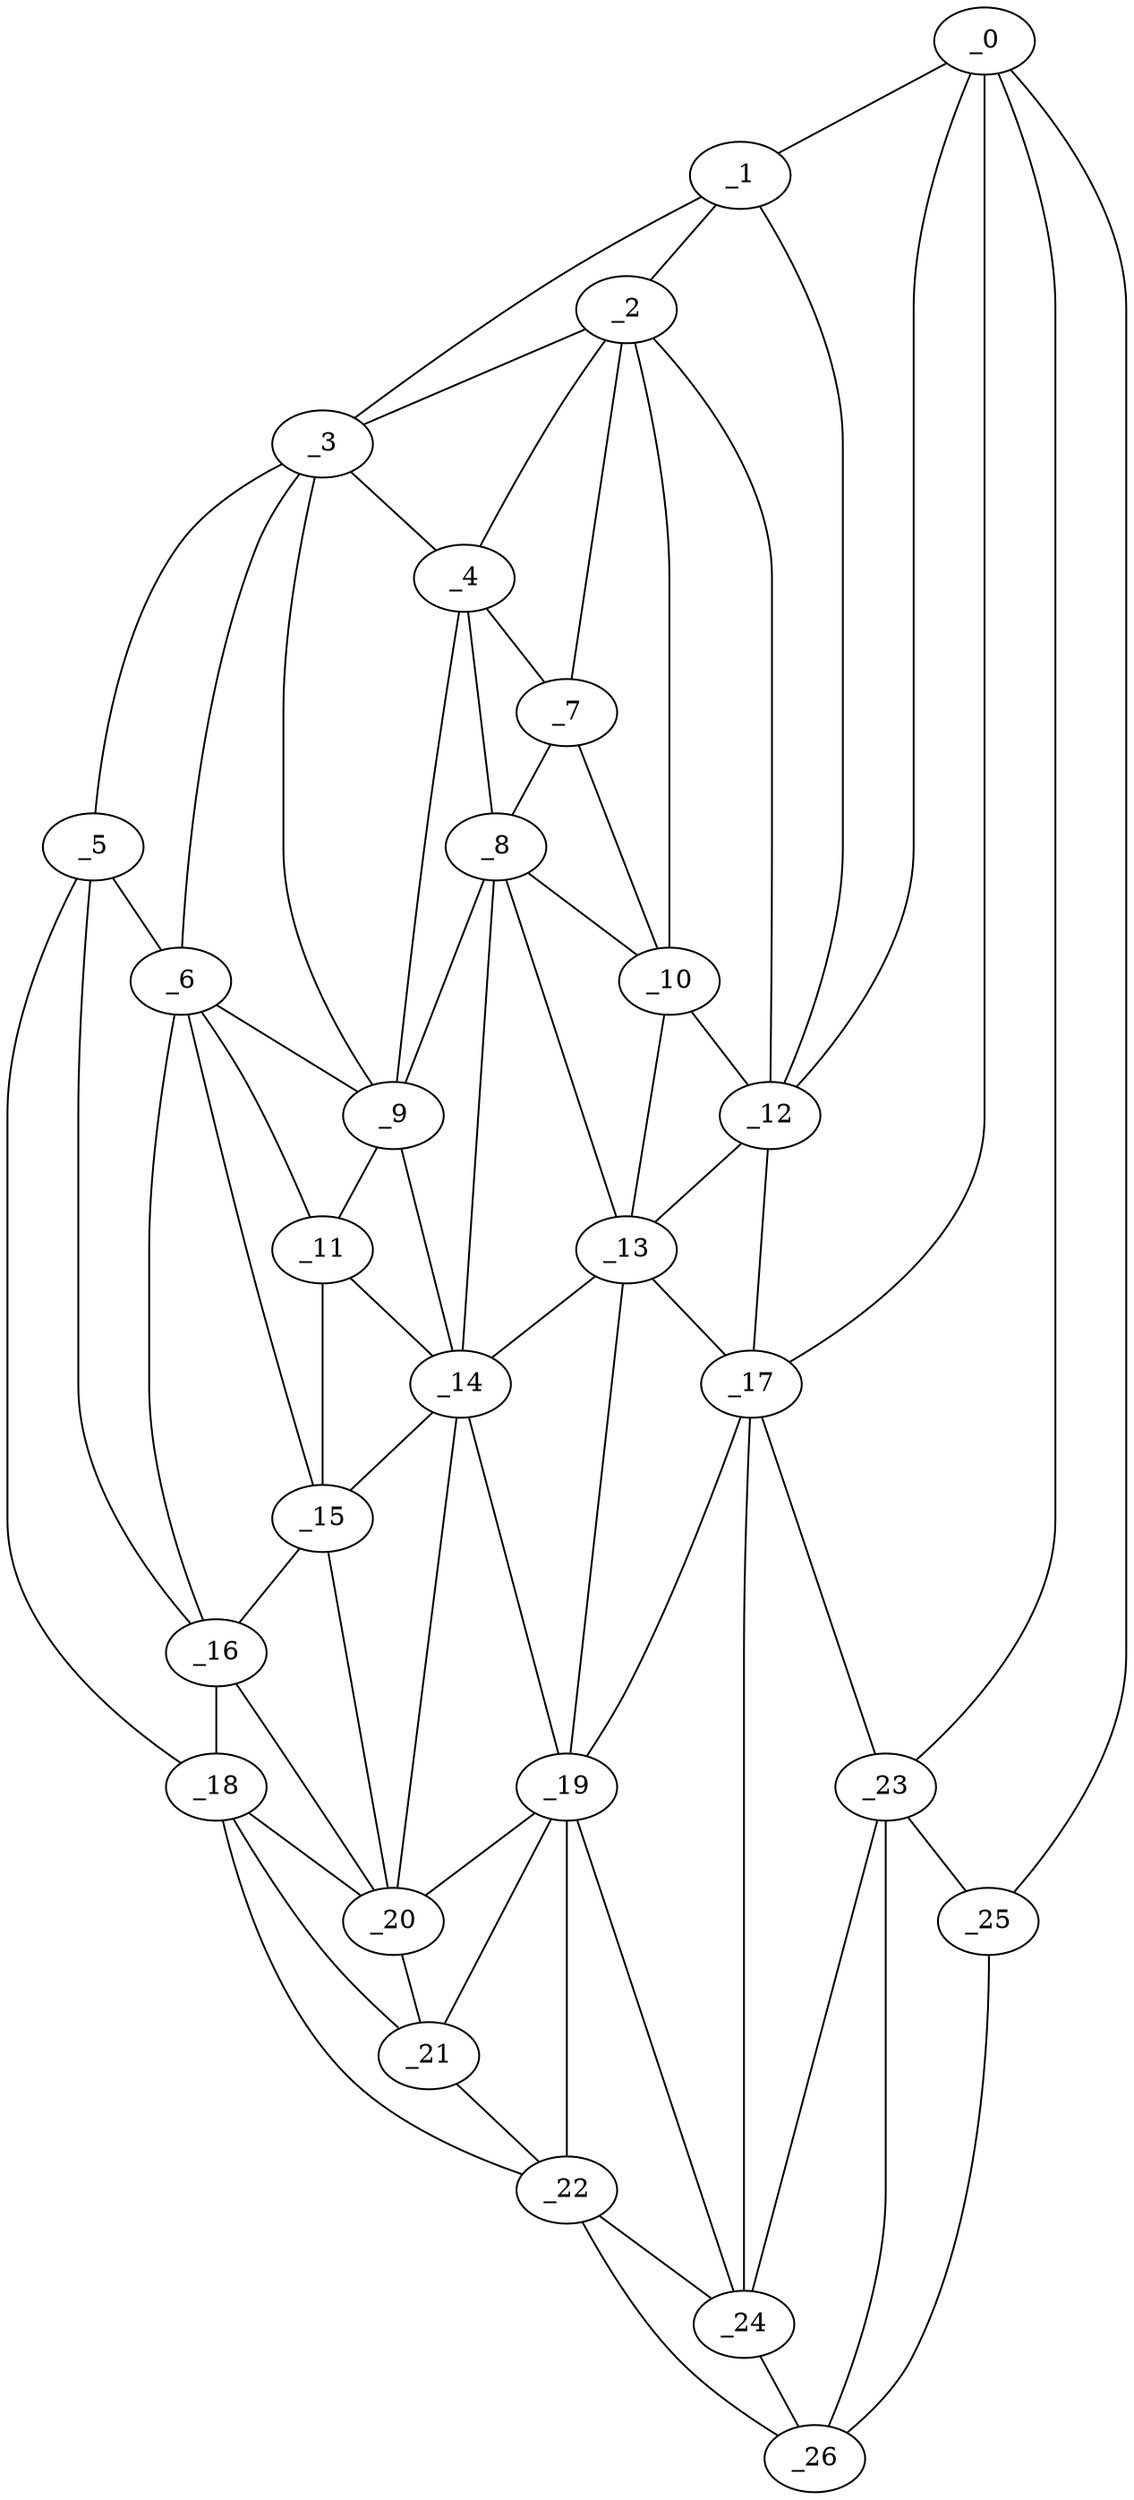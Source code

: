 graph "obj71__35.gxl" {
	_0	 [x=19,
		y=15];
	_1	 [x=22,
		y=51];
	_0 -- _1	 [valence=1];
	_12	 [x=52,
		y=62];
	_0 -- _12	 [valence=2];
	_17	 [x=66,
		y=60];
	_0 -- _17	 [valence=2];
	_23	 [x=109,
		y=22];
	_0 -- _23	 [valence=2];
	_25	 [x=111,
		y=13];
	_0 -- _25	 [valence=1];
	_2	 [x=24,
		y=59];
	_1 -- _2	 [valence=2];
	_3	 [x=29,
		y=96];
	_1 -- _3	 [valence=1];
	_1 -- _12	 [valence=2];
	_2 -- _3	 [valence=2];
	_4	 [x=32,
		y=86];
	_2 -- _4	 [valence=1];
	_7	 [x=37,
		y=68];
	_2 -- _7	 [valence=2];
	_10	 [x=45,
		y=67];
	_2 -- _10	 [valence=2];
	_2 -- _12	 [valence=1];
	_3 -- _4	 [valence=2];
	_5	 [x=33,
		y=107];
	_3 -- _5	 [valence=1];
	_6	 [x=36,
		y=103];
	_3 -- _6	 [valence=2];
	_9	 [x=44,
		y=89];
	_3 -- _9	 [valence=2];
	_4 -- _7	 [valence=2];
	_8	 [x=41,
		y=76];
	_4 -- _8	 [valence=2];
	_4 -- _9	 [valence=2];
	_5 -- _6	 [valence=1];
	_16	 [x=61,
		y=108];
	_5 -- _16	 [valence=2];
	_18	 [x=68,
		y=126];
	_5 -- _18	 [valence=1];
	_6 -- _9	 [valence=1];
	_11	 [x=46,
		y=96];
	_6 -- _11	 [valence=2];
	_15	 [x=56,
		y=101];
	_6 -- _15	 [valence=2];
	_6 -- _16	 [valence=2];
	_7 -- _8	 [valence=1];
	_7 -- _10	 [valence=1];
	_8 -- _9	 [valence=2];
	_8 -- _10	 [valence=1];
	_13	 [x=55,
		y=72];
	_8 -- _13	 [valence=2];
	_14	 [x=55,
		y=78];
	_8 -- _14	 [valence=2];
	_9 -- _11	 [valence=2];
	_9 -- _14	 [valence=1];
	_10 -- _12	 [valence=1];
	_10 -- _13	 [valence=2];
	_11 -- _14	 [valence=2];
	_11 -- _15	 [valence=2];
	_12 -- _13	 [valence=2];
	_12 -- _17	 [valence=2];
	_13 -- _14	 [valence=1];
	_13 -- _17	 [valence=2];
	_19	 [x=72,
		y=67];
	_13 -- _19	 [valence=1];
	_14 -- _15	 [valence=2];
	_14 -- _19	 [valence=2];
	_20	 [x=73,
		y=107];
	_14 -- _20	 [valence=1];
	_15 -- _16	 [valence=2];
	_15 -- _20	 [valence=1];
	_16 -- _18	 [valence=1];
	_16 -- _20	 [valence=2];
	_17 -- _19	 [valence=1];
	_17 -- _23	 [valence=2];
	_24	 [x=109,
		y=34];
	_17 -- _24	 [valence=1];
	_18 -- _20	 [valence=1];
	_21	 [x=80,
		y=109];
	_18 -- _21	 [valence=2];
	_22	 [x=86,
		y=109];
	_18 -- _22	 [valence=1];
	_19 -- _20	 [valence=2];
	_19 -- _21	 [valence=2];
	_19 -- _22	 [valence=1];
	_19 -- _24	 [valence=2];
	_20 -- _21	 [valence=1];
	_21 -- _22	 [valence=1];
	_22 -- _24	 [valence=2];
	_26	 [x=111,
		y=28];
	_22 -- _26	 [valence=1];
	_23 -- _24	 [valence=2];
	_23 -- _25	 [valence=2];
	_23 -- _26	 [valence=1];
	_24 -- _26	 [valence=2];
	_25 -- _26	 [valence=1];
}
